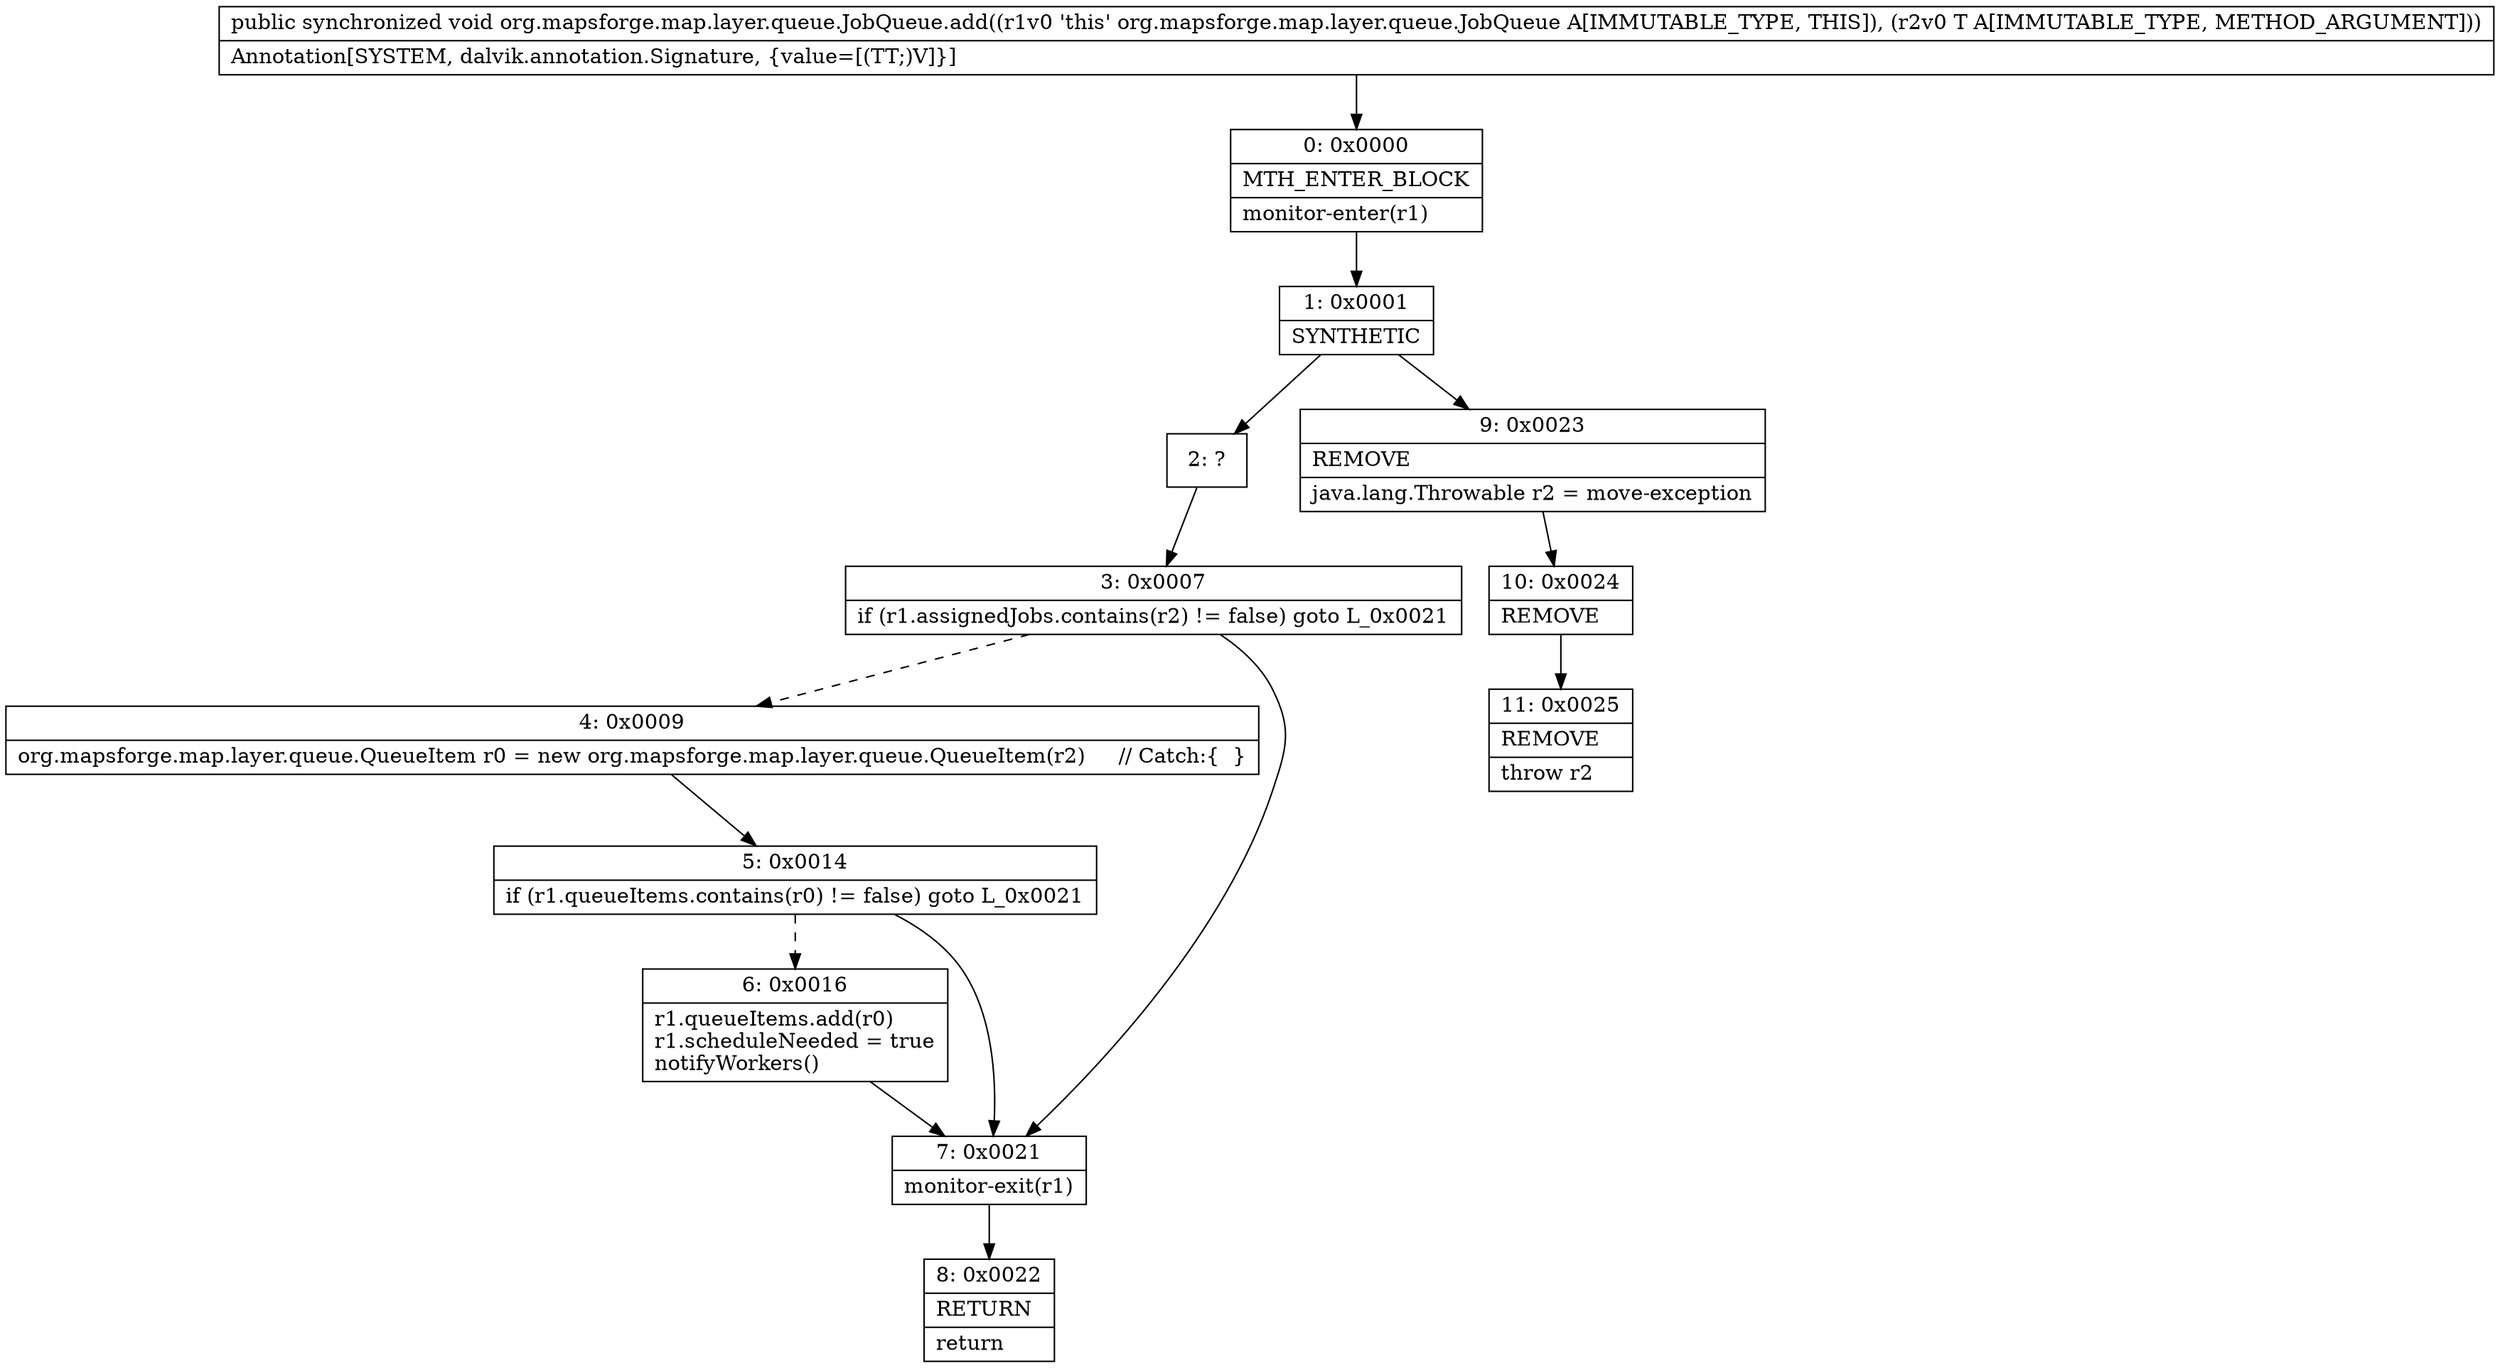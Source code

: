 digraph "CFG fororg.mapsforge.map.layer.queue.JobQueue.add(Lorg\/mapsforge\/map\/layer\/queue\/Job;)V" {
Node_0 [shape=record,label="{0\:\ 0x0000|MTH_ENTER_BLOCK\l|monitor\-enter(r1)\l}"];
Node_1 [shape=record,label="{1\:\ 0x0001|SYNTHETIC\l}"];
Node_2 [shape=record,label="{2\:\ ?}"];
Node_3 [shape=record,label="{3\:\ 0x0007|if (r1.assignedJobs.contains(r2) != false) goto L_0x0021\l}"];
Node_4 [shape=record,label="{4\:\ 0x0009|org.mapsforge.map.layer.queue.QueueItem r0 = new org.mapsforge.map.layer.queue.QueueItem(r2)     \/\/ Catch:\{  \}\l}"];
Node_5 [shape=record,label="{5\:\ 0x0014|if (r1.queueItems.contains(r0) != false) goto L_0x0021\l}"];
Node_6 [shape=record,label="{6\:\ 0x0016|r1.queueItems.add(r0)\lr1.scheduleNeeded = true\lnotifyWorkers()\l}"];
Node_7 [shape=record,label="{7\:\ 0x0021|monitor\-exit(r1)\l}"];
Node_8 [shape=record,label="{8\:\ 0x0022|RETURN\l|return\l}"];
Node_9 [shape=record,label="{9\:\ 0x0023|REMOVE\l|java.lang.Throwable r2 = move\-exception\l}"];
Node_10 [shape=record,label="{10\:\ 0x0024|REMOVE\l}"];
Node_11 [shape=record,label="{11\:\ 0x0025|REMOVE\l|throw r2\l}"];
MethodNode[shape=record,label="{public synchronized void org.mapsforge.map.layer.queue.JobQueue.add((r1v0 'this' org.mapsforge.map.layer.queue.JobQueue A[IMMUTABLE_TYPE, THIS]), (r2v0 T A[IMMUTABLE_TYPE, METHOD_ARGUMENT]))  | Annotation[SYSTEM, dalvik.annotation.Signature, \{value=[(TT;)V]\}]\l}"];
MethodNode -> Node_0;
Node_0 -> Node_1;
Node_1 -> Node_2;
Node_1 -> Node_9;
Node_2 -> Node_3;
Node_3 -> Node_4[style=dashed];
Node_3 -> Node_7;
Node_4 -> Node_5;
Node_5 -> Node_6[style=dashed];
Node_5 -> Node_7;
Node_6 -> Node_7;
Node_7 -> Node_8;
Node_9 -> Node_10;
Node_10 -> Node_11;
}

